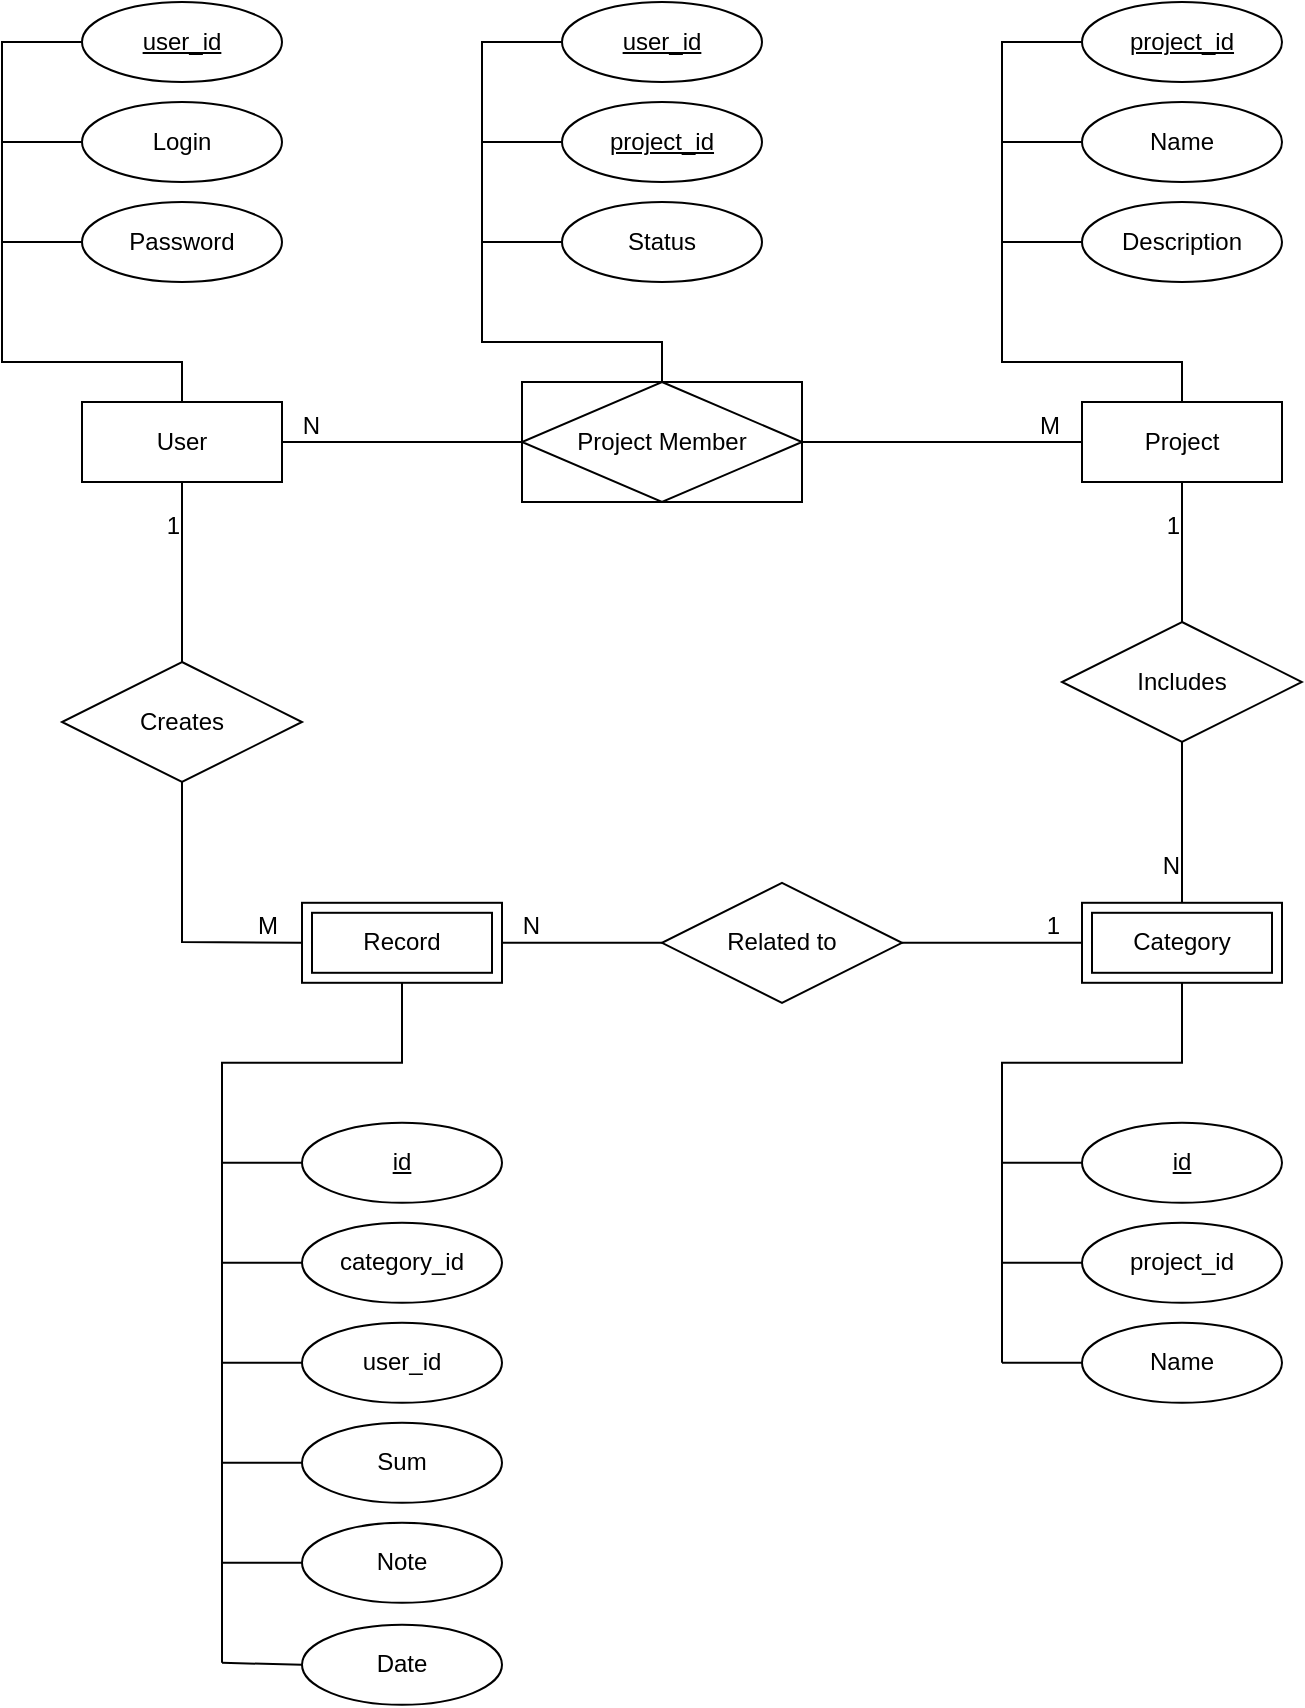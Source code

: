 <mxfile version="24.2.2" type="device">
  <diagram id="R2lEEEUBdFMjLlhIrx00" name="Page-1">
    <mxGraphModel dx="898" dy="667" grid="1" gridSize="10" guides="1" tooltips="1" connect="1" arrows="1" fold="1" page="1" pageScale="1" pageWidth="850" pageHeight="1100" math="0" shadow="0" extFonts="Permanent Marker^https://fonts.googleapis.com/css?family=Permanent+Marker">
      <root>
        <mxCell id="0" />
        <mxCell id="1" parent="0" />
        <mxCell id="f0kvpbH76hxMQlUbmfYy-1" value="User" style="whiteSpace=wrap;html=1;align=center;" vertex="1" parent="1">
          <mxGeometry x="80" y="220" width="100" height="40" as="geometry" />
        </mxCell>
        <mxCell id="f0kvpbH76hxMQlUbmfYy-2" value="user_id" style="ellipse;whiteSpace=wrap;html=1;align=center;fontStyle=4;" vertex="1" parent="1">
          <mxGeometry x="80" y="20" width="100" height="40" as="geometry" />
        </mxCell>
        <mxCell id="f0kvpbH76hxMQlUbmfYy-3" value="Login" style="ellipse;whiteSpace=wrap;html=1;align=center;" vertex="1" parent="1">
          <mxGeometry x="80" y="70" width="100" height="40" as="geometry" />
        </mxCell>
        <mxCell id="f0kvpbH76hxMQlUbmfYy-4" value="Password" style="ellipse;whiteSpace=wrap;html=1;align=center;" vertex="1" parent="1">
          <mxGeometry x="80" y="120" width="100" height="40" as="geometry" />
        </mxCell>
        <mxCell id="f0kvpbH76hxMQlUbmfYy-5" value="Project" style="whiteSpace=wrap;html=1;align=center;" vertex="1" parent="1">
          <mxGeometry x="580" y="220" width="100" height="40" as="geometry" />
        </mxCell>
        <mxCell id="f0kvpbH76hxMQlUbmfYy-6" value="project_id" style="ellipse;whiteSpace=wrap;html=1;align=center;fontStyle=4;" vertex="1" parent="1">
          <mxGeometry x="580" y="20" width="100" height="40" as="geometry" />
        </mxCell>
        <mxCell id="f0kvpbH76hxMQlUbmfYy-7" value="Name" style="ellipse;whiteSpace=wrap;html=1;align=center;" vertex="1" parent="1">
          <mxGeometry x="580" y="70" width="100" height="40" as="geometry" />
        </mxCell>
        <mxCell id="f0kvpbH76hxMQlUbmfYy-8" value="Description" style="ellipse;whiteSpace=wrap;html=1;align=center;" vertex="1" parent="1">
          <mxGeometry x="580" y="120" width="100" height="40" as="geometry" />
        </mxCell>
        <mxCell id="f0kvpbH76hxMQlUbmfYy-10" value="id" style="ellipse;whiteSpace=wrap;html=1;align=center;fontStyle=4;" vertex="1" parent="1">
          <mxGeometry x="580" y="580.4" width="100" height="40" as="geometry" />
        </mxCell>
        <mxCell id="f0kvpbH76hxMQlUbmfYy-12" value="Category" style="shape=ext;margin=3;double=1;whiteSpace=wrap;html=1;align=center;" vertex="1" parent="1">
          <mxGeometry x="580" y="470.4" width="100" height="40" as="geometry" />
        </mxCell>
        <mxCell id="f0kvpbH76hxMQlUbmfYy-14" value="Name" style="ellipse;whiteSpace=wrap;html=1;align=center;" vertex="1" parent="1">
          <mxGeometry x="580" y="680.4" width="100" height="40" as="geometry" />
        </mxCell>
        <mxCell id="f0kvpbH76hxMQlUbmfYy-15" value="Record" style="shape=ext;margin=3;double=1;whiteSpace=wrap;html=1;align=center;" vertex="1" parent="1">
          <mxGeometry x="190" y="470.4" width="100" height="40" as="geometry" />
        </mxCell>
        <mxCell id="f0kvpbH76hxMQlUbmfYy-19" value="Date" style="ellipse;whiteSpace=wrap;html=1;align=center;" vertex="1" parent="1">
          <mxGeometry x="190" y="831.4" width="100" height="40" as="geometry" />
        </mxCell>
        <mxCell id="f0kvpbH76hxMQlUbmfYy-20" value="id" style="ellipse;whiteSpace=wrap;html=1;align=center;fontStyle=4;" vertex="1" parent="1">
          <mxGeometry x="190" y="580.4" width="100" height="40" as="geometry" />
        </mxCell>
        <mxCell id="f0kvpbH76hxMQlUbmfYy-21" value="Note" style="ellipse;whiteSpace=wrap;html=1;align=center;" vertex="1" parent="1">
          <mxGeometry x="190" y="780.4" width="100" height="40" as="geometry" />
        </mxCell>
        <mxCell id="f0kvpbH76hxMQlUbmfYy-25" value="category_id" style="ellipse;whiteSpace=wrap;html=1;align=center;" vertex="1" parent="1">
          <mxGeometry x="190" y="630.4" width="100" height="40" as="geometry" />
        </mxCell>
        <mxCell id="f0kvpbH76hxMQlUbmfYy-27" value="user_id" style="ellipse;whiteSpace=wrap;html=1;align=center;" vertex="1" parent="1">
          <mxGeometry x="190" y="680.4" width="100" height="40" as="geometry" />
        </mxCell>
        <mxCell id="f0kvpbH76hxMQlUbmfYy-28" value="project_id" style="ellipse;whiteSpace=wrap;html=1;align=center;" vertex="1" parent="1">
          <mxGeometry x="580" y="630.4" width="100" height="40" as="geometry" />
        </mxCell>
        <mxCell id="f0kvpbH76hxMQlUbmfYy-29" value="Sum" style="ellipse;whiteSpace=wrap;html=1;align=center;" vertex="1" parent="1">
          <mxGeometry x="190" y="730.4" width="100" height="40" as="geometry" />
        </mxCell>
        <mxCell id="f0kvpbH76hxMQlUbmfYy-32" value="" style="endArrow=none;html=1;rounded=0;exitX=0.5;exitY=0;exitDx=0;exitDy=0;entryX=0;entryY=0.5;entryDx=0;entryDy=0;" edge="1" parent="1" source="f0kvpbH76hxMQlUbmfYy-1" target="f0kvpbH76hxMQlUbmfYy-4">
          <mxGeometry width="50" height="50" relative="1" as="geometry">
            <mxPoint x="450" y="360" as="sourcePoint" />
            <mxPoint x="140" y="170" as="targetPoint" />
            <Array as="points">
              <mxPoint x="130" y="200" />
              <mxPoint x="40" y="200" />
              <mxPoint x="40" y="140" />
            </Array>
          </mxGeometry>
        </mxCell>
        <mxCell id="f0kvpbH76hxMQlUbmfYy-33" value="" style="endArrow=none;html=1;rounded=0;entryX=0;entryY=0.5;entryDx=0;entryDy=0;" edge="1" parent="1" target="f0kvpbH76hxMQlUbmfYy-3">
          <mxGeometry width="50" height="50" relative="1" as="geometry">
            <mxPoint x="40" y="140" as="sourcePoint" />
            <mxPoint x="500" y="310" as="targetPoint" />
            <Array as="points">
              <mxPoint x="40" y="90" />
            </Array>
          </mxGeometry>
        </mxCell>
        <mxCell id="f0kvpbH76hxMQlUbmfYy-34" value="" style="endArrow=none;html=1;rounded=0;entryX=0;entryY=0.5;entryDx=0;entryDy=0;" edge="1" parent="1" target="f0kvpbH76hxMQlUbmfYy-2">
          <mxGeometry width="50" height="50" relative="1" as="geometry">
            <mxPoint x="40" y="90" as="sourcePoint" />
            <mxPoint x="470" y="310" as="targetPoint" />
            <Array as="points">
              <mxPoint x="40" y="40" />
            </Array>
          </mxGeometry>
        </mxCell>
        <mxCell id="f0kvpbH76hxMQlUbmfYy-37" value="" style="endArrow=none;html=1;rounded=0;exitX=0;exitY=0.5;exitDx=0;exitDy=0;entryX=0.5;entryY=0;entryDx=0;entryDy=0;" edge="1" parent="1" source="f0kvpbH76hxMQlUbmfYy-8" target="f0kvpbH76hxMQlUbmfYy-5">
          <mxGeometry width="50" height="50" relative="1" as="geometry">
            <mxPoint x="585" y="140" as="sourcePoint" />
            <mxPoint x="590" y="260" as="targetPoint" />
            <Array as="points">
              <mxPoint x="540" y="140" />
              <mxPoint x="540" y="200" />
              <mxPoint x="630" y="200" />
            </Array>
          </mxGeometry>
        </mxCell>
        <mxCell id="f0kvpbH76hxMQlUbmfYy-39" value="" style="endArrow=none;html=1;rounded=0;entryX=0;entryY=0.5;entryDx=0;entryDy=0;" edge="1" parent="1" target="f0kvpbH76hxMQlUbmfYy-7">
          <mxGeometry width="50" height="50" relative="1" as="geometry">
            <mxPoint x="540" y="140" as="sourcePoint" />
            <mxPoint x="730" y="310" as="targetPoint" />
            <Array as="points">
              <mxPoint x="540" y="90" />
            </Array>
          </mxGeometry>
        </mxCell>
        <mxCell id="f0kvpbH76hxMQlUbmfYy-40" value="" style="endArrow=none;html=1;rounded=0;entryX=0;entryY=0.5;entryDx=0;entryDy=0;" edge="1" parent="1" target="f0kvpbH76hxMQlUbmfYy-6">
          <mxGeometry width="50" height="50" relative="1" as="geometry">
            <mxPoint x="540" y="90" as="sourcePoint" />
            <mxPoint x="580" y="40" as="targetPoint" />
            <Array as="points">
              <mxPoint x="540" y="40" />
            </Array>
          </mxGeometry>
        </mxCell>
        <mxCell id="f0kvpbH76hxMQlUbmfYy-43" value="" style="endArrow=none;html=1;rounded=0;entryX=0;entryY=0.5;entryDx=0;entryDy=0;" edge="1" parent="1" target="f0kvpbH76hxMQlUbmfYy-28">
          <mxGeometry width="50" height="50" relative="1" as="geometry">
            <mxPoint x="540" y="700.4" as="sourcePoint" />
            <mxPoint x="490" y="870.4" as="targetPoint" />
            <Array as="points">
              <mxPoint x="540" y="650.4" />
            </Array>
          </mxGeometry>
        </mxCell>
        <mxCell id="f0kvpbH76hxMQlUbmfYy-44" value="" style="endArrow=none;html=1;rounded=0;entryX=0;entryY=0.5;entryDx=0;entryDy=0;" edge="1" parent="1" target="f0kvpbH76hxMQlUbmfYy-10">
          <mxGeometry width="50" height="50" relative="1" as="geometry">
            <mxPoint x="540" y="650.4" as="sourcePoint" />
            <mxPoint x="580" y="600.4" as="targetPoint" />
            <Array as="points">
              <mxPoint x="540" y="600.4" />
            </Array>
          </mxGeometry>
        </mxCell>
        <mxCell id="f0kvpbH76hxMQlUbmfYy-46" value="Project Member" style="shape=associativeEntity;whiteSpace=wrap;html=1;align=center;" vertex="1" parent="1">
          <mxGeometry x="300" y="210" width="140" height="60" as="geometry" />
        </mxCell>
        <mxCell id="f0kvpbH76hxMQlUbmfYy-47" value="user_id" style="ellipse;whiteSpace=wrap;html=1;align=center;fontStyle=4;" vertex="1" parent="1">
          <mxGeometry x="320" y="20" width="100" height="40" as="geometry" />
        </mxCell>
        <mxCell id="f0kvpbH76hxMQlUbmfYy-48" value="project_id" style="ellipse;whiteSpace=wrap;html=1;align=center;fontStyle=4;" vertex="1" parent="1">
          <mxGeometry x="320" y="70" width="100" height="40" as="geometry" />
        </mxCell>
        <mxCell id="f0kvpbH76hxMQlUbmfYy-49" value="Status" style="ellipse;whiteSpace=wrap;html=1;align=center;" vertex="1" parent="1">
          <mxGeometry x="320" y="120" width="100" height="40" as="geometry" />
        </mxCell>
        <mxCell id="f0kvpbH76hxMQlUbmfYy-50" value="" style="endArrow=none;html=1;rounded=0;entryX=0;entryY=0.5;entryDx=0;entryDy=0;" edge="1" parent="1" target="f0kvpbH76hxMQlUbmfYy-47">
          <mxGeometry width="50" height="50" relative="1" as="geometry">
            <mxPoint x="280" y="90" as="sourcePoint" />
            <mxPoint x="320" y="40" as="targetPoint" />
            <Array as="points">
              <mxPoint x="280" y="40" />
            </Array>
          </mxGeometry>
        </mxCell>
        <mxCell id="f0kvpbH76hxMQlUbmfYy-51" value="" style="endArrow=none;html=1;rounded=0;entryX=0;entryY=0.5;entryDx=0;entryDy=0;" edge="1" parent="1">
          <mxGeometry width="50" height="50" relative="1" as="geometry">
            <mxPoint x="280" y="140" as="sourcePoint" />
            <mxPoint x="320" y="90" as="targetPoint" />
            <Array as="points">
              <mxPoint x="280" y="90" />
            </Array>
          </mxGeometry>
        </mxCell>
        <mxCell id="f0kvpbH76hxMQlUbmfYy-54" value="" style="endArrow=none;html=1;rounded=0;entryX=0;entryY=0.5;entryDx=0;entryDy=0;" edge="1" parent="1" target="f0kvpbH76hxMQlUbmfYy-20">
          <mxGeometry width="50" height="50" relative="1" as="geometry">
            <mxPoint x="150" y="650.4" as="sourcePoint" />
            <mxPoint x="190" y="600.4" as="targetPoint" />
            <Array as="points">
              <mxPoint x="150" y="600.4" />
            </Array>
          </mxGeometry>
        </mxCell>
        <mxCell id="f0kvpbH76hxMQlUbmfYy-55" value="" style="endArrow=none;html=1;rounded=0;entryX=0;entryY=0.5;entryDx=0;entryDy=0;" edge="1" parent="1" target="f0kvpbH76hxMQlUbmfYy-25">
          <mxGeometry width="50" height="50" relative="1" as="geometry">
            <mxPoint x="150" y="700.4" as="sourcePoint" />
            <mxPoint x="190" y="650.4" as="targetPoint" />
            <Array as="points">
              <mxPoint x="150" y="650.4" />
            </Array>
          </mxGeometry>
        </mxCell>
        <mxCell id="f0kvpbH76hxMQlUbmfYy-56" value="" style="endArrow=none;html=1;rounded=0;entryX=0;entryY=0.5;entryDx=0;entryDy=0;" edge="1" parent="1" target="f0kvpbH76hxMQlUbmfYy-27">
          <mxGeometry width="50" height="50" relative="1" as="geometry">
            <mxPoint x="150" y="750.4" as="sourcePoint" />
            <mxPoint x="190" y="700.4" as="targetPoint" />
            <Array as="points">
              <mxPoint x="150" y="700.4" />
            </Array>
          </mxGeometry>
        </mxCell>
        <mxCell id="f0kvpbH76hxMQlUbmfYy-57" value="" style="endArrow=none;html=1;rounded=0;entryX=0;entryY=0.5;entryDx=0;entryDy=0;" edge="1" parent="1" target="f0kvpbH76hxMQlUbmfYy-29">
          <mxGeometry width="50" height="50" relative="1" as="geometry">
            <mxPoint x="150" y="800.4" as="sourcePoint" />
            <mxPoint x="190" y="750.4" as="targetPoint" />
            <Array as="points">
              <mxPoint x="150" y="750.4" />
            </Array>
          </mxGeometry>
        </mxCell>
        <mxCell id="f0kvpbH76hxMQlUbmfYy-58" value="" style="endArrow=none;html=1;rounded=0;entryX=0;entryY=0.5;entryDx=0;entryDy=0;" edge="1" parent="1" target="f0kvpbH76hxMQlUbmfYy-21">
          <mxGeometry width="50" height="50" relative="1" as="geometry">
            <mxPoint x="150" y="850.4" as="sourcePoint" />
            <mxPoint x="190" y="800.4" as="targetPoint" />
            <Array as="points">
              <mxPoint x="150" y="800.4" />
            </Array>
          </mxGeometry>
        </mxCell>
        <mxCell id="f0kvpbH76hxMQlUbmfYy-59" value="" style="endArrow=none;html=1;rounded=0;entryX=0;entryY=0.5;entryDx=0;entryDy=0;" edge="1" parent="1" target="f0kvpbH76hxMQlUbmfYy-19">
          <mxGeometry width="50" height="50" relative="1" as="geometry">
            <mxPoint x="150" y="850.4" as="sourcePoint" />
            <mxPoint x="190" y="850.4" as="targetPoint" />
            <Array as="points">
              <mxPoint x="150" y="850.4" />
            </Array>
          </mxGeometry>
        </mxCell>
        <mxCell id="f0kvpbH76hxMQlUbmfYy-60" value="" style="endArrow=none;html=1;rounded=0;entryX=0.5;entryY=1;entryDx=0;entryDy=0;" edge="1" parent="1" target="f0kvpbH76hxMQlUbmfYy-15">
          <mxGeometry width="50" height="50" relative="1" as="geometry">
            <mxPoint x="150" y="600.4" as="sourcePoint" />
            <mxPoint x="190" y="550.4" as="targetPoint" />
            <Array as="points">
              <mxPoint x="150" y="550.4" />
              <mxPoint x="240" y="550.4" />
            </Array>
          </mxGeometry>
        </mxCell>
        <mxCell id="f0kvpbH76hxMQlUbmfYy-61" value="" style="endArrow=none;html=1;rounded=0;entryX=1;entryY=0.5;entryDx=0;entryDy=0;exitX=0;exitY=0.5;exitDx=0;exitDy=0;" edge="1" parent="1" source="f0kvpbH76hxMQlUbmfYy-46" target="f0kvpbH76hxMQlUbmfYy-1">
          <mxGeometry relative="1" as="geometry">
            <mxPoint x="380" y="400" as="sourcePoint" />
            <mxPoint x="540" y="400" as="targetPoint" />
            <Array as="points">
              <mxPoint x="210" y="240" />
            </Array>
          </mxGeometry>
        </mxCell>
        <mxCell id="f0kvpbH76hxMQlUbmfYy-62" value="N" style="resizable=0;html=1;whiteSpace=wrap;align=right;verticalAlign=bottom;" connectable="0" vertex="1" parent="f0kvpbH76hxMQlUbmfYy-61">
          <mxGeometry x="1" relative="1" as="geometry">
            <mxPoint x="20" as="offset" />
          </mxGeometry>
        </mxCell>
        <mxCell id="f0kvpbH76hxMQlUbmfYy-63" value="" style="endArrow=none;html=1;rounded=0;exitX=1;exitY=0.5;exitDx=0;exitDy=0;entryX=0;entryY=0.5;entryDx=0;entryDy=0;" edge="1" parent="1" source="f0kvpbH76hxMQlUbmfYy-46" target="f0kvpbH76hxMQlUbmfYy-5">
          <mxGeometry relative="1" as="geometry">
            <mxPoint x="420" y="400" as="sourcePoint" />
            <mxPoint x="580" y="400" as="targetPoint" />
            <Array as="points">
              <mxPoint x="500" y="240" />
            </Array>
          </mxGeometry>
        </mxCell>
        <mxCell id="f0kvpbH76hxMQlUbmfYy-64" value="M" style="resizable=0;html=1;whiteSpace=wrap;align=right;verticalAlign=bottom;" connectable="0" vertex="1" parent="f0kvpbH76hxMQlUbmfYy-63">
          <mxGeometry x="1" relative="1" as="geometry">
            <mxPoint x="-10" as="offset" />
          </mxGeometry>
        </mxCell>
        <mxCell id="f0kvpbH76hxMQlUbmfYy-65" value="Includes" style="shape=rhombus;perimeter=rhombusPerimeter;whiteSpace=wrap;html=1;align=center;" vertex="1" parent="1">
          <mxGeometry x="570" y="330" width="120" height="60" as="geometry" />
        </mxCell>
        <mxCell id="f0kvpbH76hxMQlUbmfYy-66" value="" style="endArrow=none;html=1;rounded=0;entryX=0.5;entryY=0;entryDx=0;entryDy=0;exitX=0.5;exitY=1;exitDx=0;exitDy=0;" edge="1" parent="1" source="f0kvpbH76hxMQlUbmfYy-65" target="f0kvpbH76hxMQlUbmfYy-12">
          <mxGeometry relative="1" as="geometry">
            <mxPoint x="580" y="390" as="sourcePoint" />
            <mxPoint x="460" y="760" as="targetPoint" />
            <Array as="points" />
          </mxGeometry>
        </mxCell>
        <mxCell id="f0kvpbH76hxMQlUbmfYy-67" value="N" style="resizable=0;html=1;whiteSpace=wrap;align=right;verticalAlign=bottom;" connectable="0" vertex="1" parent="f0kvpbH76hxMQlUbmfYy-66">
          <mxGeometry x="1" relative="1" as="geometry">
            <mxPoint y="-10" as="offset" />
          </mxGeometry>
        </mxCell>
        <mxCell id="f0kvpbH76hxMQlUbmfYy-70" value="" style="endArrow=none;html=1;rounded=0;exitX=0.5;exitY=0;exitDx=0;exitDy=0;entryX=0.5;entryY=1;entryDx=0;entryDy=0;" edge="1" parent="1" source="f0kvpbH76hxMQlUbmfYy-65" target="f0kvpbH76hxMQlUbmfYy-5">
          <mxGeometry relative="1" as="geometry">
            <mxPoint x="810" y="269.5" as="sourcePoint" />
            <mxPoint x="810" y="340" as="targetPoint" />
          </mxGeometry>
        </mxCell>
        <mxCell id="f0kvpbH76hxMQlUbmfYy-71" value="1" style="resizable=0;html=1;whiteSpace=wrap;align=right;verticalAlign=bottom;" connectable="0" vertex="1" parent="f0kvpbH76hxMQlUbmfYy-70">
          <mxGeometry x="1" relative="1" as="geometry">
            <mxPoint y="30" as="offset" />
          </mxGeometry>
        </mxCell>
        <mxCell id="f0kvpbH76hxMQlUbmfYy-72" value="" style="endArrow=none;html=1;rounded=0;entryX=0;entryY=0.5;entryDx=0;entryDy=0;" edge="1" parent="1" source="f0kvpbH76hxMQlUbmfYy-46" target="f0kvpbH76hxMQlUbmfYy-49">
          <mxGeometry width="50" height="50" relative="1" as="geometry">
            <mxPoint x="370" y="210" as="sourcePoint" />
            <mxPoint x="320" y="140" as="targetPoint" />
            <Array as="points">
              <mxPoint x="370" y="190" />
              <mxPoint x="280" y="190" />
              <mxPoint x="280" y="140" />
            </Array>
          </mxGeometry>
        </mxCell>
        <mxCell id="f0kvpbH76hxMQlUbmfYy-73" value="" style="endArrow=none;html=1;rounded=0;" edge="1" parent="1" target="f0kvpbH76hxMQlUbmfYy-12">
          <mxGeometry width="50" height="50" relative="1" as="geometry">
            <mxPoint x="540" y="600.4" as="sourcePoint" />
            <mxPoint x="630" y="510.4" as="targetPoint" />
            <Array as="points">
              <mxPoint x="540" y="550.4" />
              <mxPoint x="630" y="550.4" />
            </Array>
          </mxGeometry>
        </mxCell>
        <mxCell id="f0kvpbH76hxMQlUbmfYy-74" value="" style="endArrow=none;html=1;rounded=0;entryX=0;entryY=0.5;entryDx=0;entryDy=0;" edge="1" parent="1" target="f0kvpbH76hxMQlUbmfYy-14">
          <mxGeometry width="50" height="50" relative="1" as="geometry">
            <mxPoint x="540" y="700.4" as="sourcePoint" />
            <mxPoint x="580" y="700.4" as="targetPoint" />
            <Array as="points">
              <mxPoint x="540" y="700.4" />
            </Array>
          </mxGeometry>
        </mxCell>
        <mxCell id="f0kvpbH76hxMQlUbmfYy-75" value="Creates" style="shape=rhombus;perimeter=rhombusPerimeter;whiteSpace=wrap;html=1;align=center;" vertex="1" parent="1">
          <mxGeometry x="70" y="350" width="120" height="60" as="geometry" />
        </mxCell>
        <mxCell id="f0kvpbH76hxMQlUbmfYy-76" value="" style="endArrow=none;html=1;rounded=0;entryX=0.5;entryY=1;entryDx=0;entryDy=0;exitX=0.5;exitY=0;exitDx=0;exitDy=0;" edge="1" parent="1" source="f0kvpbH76hxMQlUbmfYy-75" target="f0kvpbH76hxMQlUbmfYy-1">
          <mxGeometry relative="1" as="geometry">
            <mxPoint x="410" y="570" as="sourcePoint" />
            <mxPoint x="570" y="570" as="targetPoint" />
          </mxGeometry>
        </mxCell>
        <mxCell id="f0kvpbH76hxMQlUbmfYy-77" value="1" style="resizable=0;html=1;whiteSpace=wrap;align=right;verticalAlign=bottom;" connectable="0" vertex="1" parent="f0kvpbH76hxMQlUbmfYy-76">
          <mxGeometry x="1" relative="1" as="geometry">
            <mxPoint y="30" as="offset" />
          </mxGeometry>
        </mxCell>
        <mxCell id="f0kvpbH76hxMQlUbmfYy-78" value="" style="endArrow=none;html=1;rounded=0;exitX=0.5;exitY=1;exitDx=0;exitDy=0;entryX=0;entryY=0.5;entryDx=0;entryDy=0;" edge="1" parent="1" source="f0kvpbH76hxMQlUbmfYy-75" target="f0kvpbH76hxMQlUbmfYy-15">
          <mxGeometry relative="1" as="geometry">
            <mxPoint x="410" y="590" as="sourcePoint" />
            <mxPoint x="570" y="590" as="targetPoint" />
            <Array as="points">
              <mxPoint x="130" y="490" />
            </Array>
          </mxGeometry>
        </mxCell>
        <mxCell id="f0kvpbH76hxMQlUbmfYy-79" value="M" style="resizable=0;html=1;whiteSpace=wrap;align=right;verticalAlign=bottom;" connectable="0" vertex="1" parent="f0kvpbH76hxMQlUbmfYy-78">
          <mxGeometry x="1" relative="1" as="geometry">
            <mxPoint x="-10" as="offset" />
          </mxGeometry>
        </mxCell>
        <mxCell id="f0kvpbH76hxMQlUbmfYy-80" value="Related to" style="shape=rhombus;perimeter=rhombusPerimeter;whiteSpace=wrap;html=1;align=center;" vertex="1" parent="1">
          <mxGeometry x="370" y="460.4" width="120" height="60" as="geometry" />
        </mxCell>
        <mxCell id="f0kvpbH76hxMQlUbmfYy-81" value="" style="endArrow=none;html=1;rounded=0;entryX=1;entryY=0.5;entryDx=0;entryDy=0;exitX=0;exitY=0.5;exitDx=0;exitDy=0;" edge="1" parent="1" source="f0kvpbH76hxMQlUbmfYy-80" target="f0kvpbH76hxMQlUbmfYy-15">
          <mxGeometry relative="1" as="geometry">
            <mxPoint x="420" y="560" as="sourcePoint" />
            <mxPoint x="580" y="560" as="targetPoint" />
          </mxGeometry>
        </mxCell>
        <mxCell id="f0kvpbH76hxMQlUbmfYy-82" value="N" style="resizable=0;html=1;whiteSpace=wrap;align=right;verticalAlign=bottom;" connectable="0" vertex="1" parent="f0kvpbH76hxMQlUbmfYy-81">
          <mxGeometry x="1" relative="1" as="geometry">
            <mxPoint x="20" as="offset" />
          </mxGeometry>
        </mxCell>
        <mxCell id="f0kvpbH76hxMQlUbmfYy-83" value="" style="endArrow=none;html=1;rounded=0;entryX=0;entryY=0.5;entryDx=0;entryDy=0;exitX=1;exitY=0.5;exitDx=0;exitDy=0;" edge="1" parent="1" source="f0kvpbH76hxMQlUbmfYy-80" target="f0kvpbH76hxMQlUbmfYy-12">
          <mxGeometry relative="1" as="geometry">
            <mxPoint x="510" y="520" as="sourcePoint" />
            <mxPoint x="570" y="489.9" as="targetPoint" />
          </mxGeometry>
        </mxCell>
        <mxCell id="f0kvpbH76hxMQlUbmfYy-84" value="1" style="resizable=0;html=1;whiteSpace=wrap;align=right;verticalAlign=bottom;" connectable="0" vertex="1" parent="f0kvpbH76hxMQlUbmfYy-83">
          <mxGeometry x="1" relative="1" as="geometry">
            <mxPoint x="-10" as="offset" />
          </mxGeometry>
        </mxCell>
      </root>
    </mxGraphModel>
  </diagram>
</mxfile>
